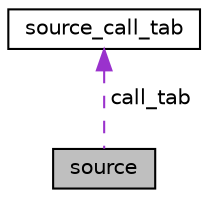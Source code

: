 digraph "source"
{
 // LATEX_PDF_SIZE
  edge [fontname="Helvetica",fontsize="10",labelfontname="Helvetica",labelfontsize="10"];
  node [fontname="Helvetica",fontsize="10",shape=record];
  Node1 [label="source",height=0.2,width=0.4,color="black", fillcolor="grey75", style="filled", fontcolor="black",tooltip="Base abstract class for data source classes."];
  Node2 -> Node1 [dir="back",color="darkorchid3",fontsize="10",style="dashed",label=" call_tab" ,fontname="Helvetica"];
  Node2 [label="source_call_tab",height=0.2,width=0.4,color="black", fillcolor="white", style="filled",URL="$structsource__call__tab.html",tooltip="A virtual method table struct."];
}
